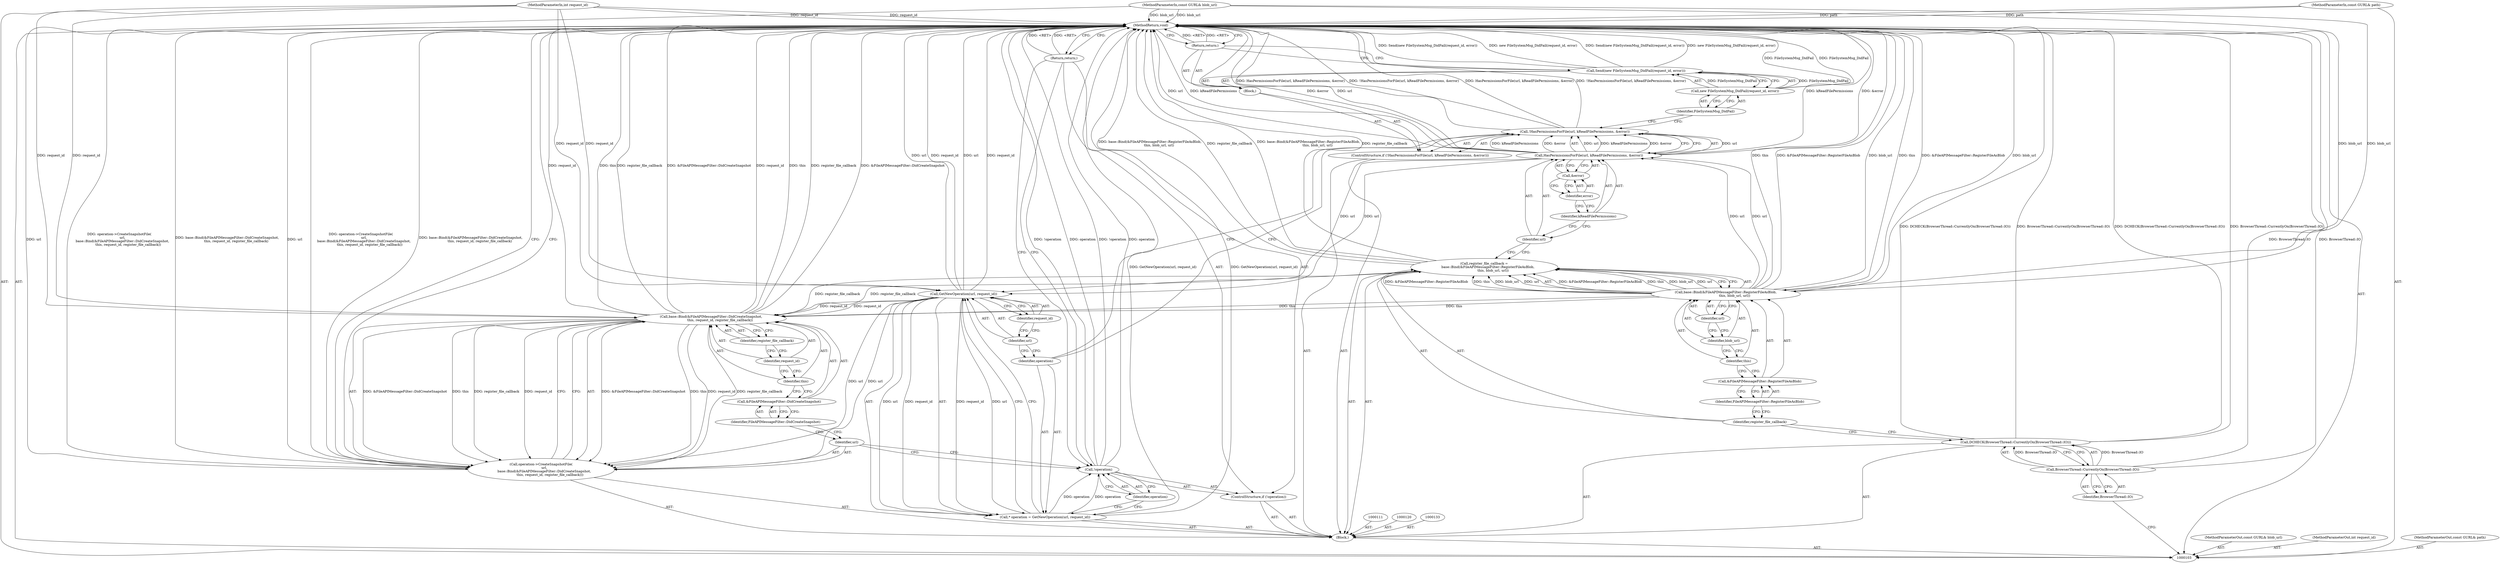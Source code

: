 digraph "0_Chrome_d123966ec156cd2f92fdada36be39694641b479e" {
"1000151" [label="(MethodReturn,void)"];
"1000121" [label="(ControlStructure,if (!HasPermissionsForFile(url, kReadFilePermissions, &error)))"];
"1000124" [label="(Identifier,url)"];
"1000125" [label="(Identifier,kReadFilePermissions)"];
"1000126" [label="(Call,&error)"];
"1000127" [label="(Identifier,error)"];
"1000122" [label="(Call,!HasPermissionsForFile(url, kReadFilePermissions, &error))"];
"1000128" [label="(Block,)"];
"1000123" [label="(Call,HasPermissionsForFile(url, kReadFilePermissions, &error))"];
"1000131" [label="(Identifier,FileSystemMsg_DidFail)"];
"1000129" [label="(Call,Send(new FileSystemMsg_DidFail(request_id, error)))"];
"1000130" [label="(Call,new FileSystemMsg_DidFail(request_id, error))"];
"1000132" [label="(Return,return;)"];
"1000134" [label="(Call,* operation = GetNewOperation(url, request_id))"];
"1000135" [label="(Identifier,operation)"];
"1000136" [label="(Call,GetNewOperation(url, request_id))"];
"1000137" [label="(Identifier,url)"];
"1000138" [label="(Identifier,request_id)"];
"1000139" [label="(ControlStructure,if (!operation))"];
"1000140" [label="(Call,!operation)"];
"1000141" [label="(Identifier,operation)"];
"1000105" [label="(MethodParameterIn,const GURL& blob_url)"];
"1000213" [label="(MethodParameterOut,const GURL& blob_url)"];
"1000104" [label="(MethodParameterIn,int request_id)"];
"1000212" [label="(MethodParameterOut,int request_id)"];
"1000106" [label="(MethodParameterIn,const GURL& path)"];
"1000214" [label="(MethodParameterOut,const GURL& path)"];
"1000107" [label="(Block,)"];
"1000142" [label="(Return,return;)"];
"1000143" [label="(Call,operation->CreateSnapshotFile(\n      url,\n      base::Bind(&FileAPIMessageFilter::DidCreateSnapshot,\n                 this, request_id, register_file_callback)))"];
"1000144" [label="(Identifier,url)"];
"1000146" [label="(Call,&FileAPIMessageFilter::DidCreateSnapshot)"];
"1000147" [label="(Identifier,FileAPIMessageFilter::DidCreateSnapshot)"];
"1000145" [label="(Call,base::Bind(&FileAPIMessageFilter::DidCreateSnapshot,\n                 this, request_id, register_file_callback))"];
"1000148" [label="(Identifier,this)"];
"1000149" [label="(Identifier,request_id)"];
"1000150" [label="(Identifier,register_file_callback)"];
"1000108" [label="(Call,DCHECK(BrowserThread::CurrentlyOn(BrowserThread::IO)))"];
"1000110" [label="(Identifier,BrowserThread::IO)"];
"1000109" [label="(Call,BrowserThread::CurrentlyOn(BrowserThread::IO))"];
"1000112" [label="(Call,register_file_callback =\n       base::Bind(&FileAPIMessageFilter::RegisterFileAsBlob,\n                 this, blob_url, url))"];
"1000113" [label="(Identifier,register_file_callback)"];
"1000115" [label="(Call,&FileAPIMessageFilter::RegisterFileAsBlob)"];
"1000116" [label="(Identifier,FileAPIMessageFilter::RegisterFileAsBlob)"];
"1000114" [label="(Call,base::Bind(&FileAPIMessageFilter::RegisterFileAsBlob,\n                 this, blob_url, url))"];
"1000117" [label="(Identifier,this)"];
"1000118" [label="(Identifier,blob_url)"];
"1000119" [label="(Identifier,url)"];
"1000151" -> "1000103"  [label="AST: "];
"1000151" -> "1000132"  [label="CFG: "];
"1000151" -> "1000142"  [label="CFG: "];
"1000151" -> "1000143"  [label="CFG: "];
"1000142" -> "1000151"  [label="DDG: <RET>"];
"1000132" -> "1000151"  [label="DDG: <RET>"];
"1000114" -> "1000151"  [label="DDG: this"];
"1000114" -> "1000151"  [label="DDG: &FileAPIMessageFilter::RegisterFileAsBlob"];
"1000114" -> "1000151"  [label="DDG: blob_url"];
"1000123" -> "1000151"  [label="DDG: kReadFilePermissions"];
"1000123" -> "1000151"  [label="DDG: &error"];
"1000123" -> "1000151"  [label="DDG: url"];
"1000108" -> "1000151"  [label="DDG: DCHECK(BrowserThread::CurrentlyOn(BrowserThread::IO))"];
"1000108" -> "1000151"  [label="DDG: BrowserThread::CurrentlyOn(BrowserThread::IO)"];
"1000104" -> "1000151"  [label="DDG: request_id"];
"1000105" -> "1000151"  [label="DDG: blob_url"];
"1000112" -> "1000151"  [label="DDG: base::Bind(&FileAPIMessageFilter::RegisterFileAsBlob,\n                 this, blob_url, url)"];
"1000112" -> "1000151"  [label="DDG: register_file_callback"];
"1000140" -> "1000151"  [label="DDG: !operation"];
"1000140" -> "1000151"  [label="DDG: operation"];
"1000145" -> "1000151"  [label="DDG: register_file_callback"];
"1000145" -> "1000151"  [label="DDG: &FileAPIMessageFilter::DidCreateSnapshot"];
"1000145" -> "1000151"  [label="DDG: request_id"];
"1000145" -> "1000151"  [label="DDG: this"];
"1000136" -> "1000151"  [label="DDG: request_id"];
"1000136" -> "1000151"  [label="DDG: url"];
"1000129" -> "1000151"  [label="DDG: new FileSystemMsg_DidFail(request_id, error)"];
"1000129" -> "1000151"  [label="DDG: Send(new FileSystemMsg_DidFail(request_id, error))"];
"1000122" -> "1000151"  [label="DDG: HasPermissionsForFile(url, kReadFilePermissions, &error)"];
"1000122" -> "1000151"  [label="DDG: !HasPermissionsForFile(url, kReadFilePermissions, &error)"];
"1000143" -> "1000151"  [label="DDG: url"];
"1000143" -> "1000151"  [label="DDG: operation->CreateSnapshotFile(\n      url,\n      base::Bind(&FileAPIMessageFilter::DidCreateSnapshot,\n                 this, request_id, register_file_callback))"];
"1000143" -> "1000151"  [label="DDG: base::Bind(&FileAPIMessageFilter::DidCreateSnapshot,\n                 this, request_id, register_file_callback)"];
"1000109" -> "1000151"  [label="DDG: BrowserThread::IO"];
"1000134" -> "1000151"  [label="DDG: GetNewOperation(url, request_id)"];
"1000106" -> "1000151"  [label="DDG: path"];
"1000130" -> "1000151"  [label="DDG: FileSystemMsg_DidFail"];
"1000121" -> "1000107"  [label="AST: "];
"1000122" -> "1000121"  [label="AST: "];
"1000128" -> "1000121"  [label="AST: "];
"1000124" -> "1000123"  [label="AST: "];
"1000124" -> "1000112"  [label="CFG: "];
"1000125" -> "1000124"  [label="CFG: "];
"1000125" -> "1000123"  [label="AST: "];
"1000125" -> "1000124"  [label="CFG: "];
"1000127" -> "1000125"  [label="CFG: "];
"1000126" -> "1000123"  [label="AST: "];
"1000126" -> "1000127"  [label="CFG: "];
"1000127" -> "1000126"  [label="AST: "];
"1000123" -> "1000126"  [label="CFG: "];
"1000127" -> "1000126"  [label="AST: "];
"1000127" -> "1000125"  [label="CFG: "];
"1000126" -> "1000127"  [label="CFG: "];
"1000122" -> "1000121"  [label="AST: "];
"1000122" -> "1000123"  [label="CFG: "];
"1000123" -> "1000122"  [label="AST: "];
"1000131" -> "1000122"  [label="CFG: "];
"1000135" -> "1000122"  [label="CFG: "];
"1000122" -> "1000151"  [label="DDG: HasPermissionsForFile(url, kReadFilePermissions, &error)"];
"1000122" -> "1000151"  [label="DDG: !HasPermissionsForFile(url, kReadFilePermissions, &error)"];
"1000123" -> "1000122"  [label="DDG: url"];
"1000123" -> "1000122"  [label="DDG: kReadFilePermissions"];
"1000123" -> "1000122"  [label="DDG: &error"];
"1000128" -> "1000121"  [label="AST: "];
"1000129" -> "1000128"  [label="AST: "];
"1000132" -> "1000128"  [label="AST: "];
"1000123" -> "1000122"  [label="AST: "];
"1000123" -> "1000126"  [label="CFG: "];
"1000124" -> "1000123"  [label="AST: "];
"1000125" -> "1000123"  [label="AST: "];
"1000126" -> "1000123"  [label="AST: "];
"1000122" -> "1000123"  [label="CFG: "];
"1000123" -> "1000151"  [label="DDG: kReadFilePermissions"];
"1000123" -> "1000151"  [label="DDG: &error"];
"1000123" -> "1000151"  [label="DDG: url"];
"1000123" -> "1000122"  [label="DDG: url"];
"1000123" -> "1000122"  [label="DDG: kReadFilePermissions"];
"1000123" -> "1000122"  [label="DDG: &error"];
"1000114" -> "1000123"  [label="DDG: url"];
"1000123" -> "1000136"  [label="DDG: url"];
"1000131" -> "1000130"  [label="AST: "];
"1000131" -> "1000122"  [label="CFG: "];
"1000130" -> "1000131"  [label="CFG: "];
"1000129" -> "1000128"  [label="AST: "];
"1000129" -> "1000130"  [label="CFG: "];
"1000130" -> "1000129"  [label="AST: "];
"1000132" -> "1000129"  [label="CFG: "];
"1000129" -> "1000151"  [label="DDG: new FileSystemMsg_DidFail(request_id, error)"];
"1000129" -> "1000151"  [label="DDG: Send(new FileSystemMsg_DidFail(request_id, error))"];
"1000130" -> "1000129"  [label="DDG: FileSystemMsg_DidFail"];
"1000130" -> "1000129"  [label="AST: "];
"1000130" -> "1000131"  [label="CFG: "];
"1000131" -> "1000130"  [label="AST: "];
"1000129" -> "1000130"  [label="CFG: "];
"1000130" -> "1000151"  [label="DDG: FileSystemMsg_DidFail"];
"1000130" -> "1000129"  [label="DDG: FileSystemMsg_DidFail"];
"1000132" -> "1000128"  [label="AST: "];
"1000132" -> "1000129"  [label="CFG: "];
"1000151" -> "1000132"  [label="CFG: "];
"1000132" -> "1000151"  [label="DDG: <RET>"];
"1000134" -> "1000107"  [label="AST: "];
"1000134" -> "1000136"  [label="CFG: "];
"1000135" -> "1000134"  [label="AST: "];
"1000136" -> "1000134"  [label="AST: "];
"1000141" -> "1000134"  [label="CFG: "];
"1000134" -> "1000151"  [label="DDG: GetNewOperation(url, request_id)"];
"1000136" -> "1000134"  [label="DDG: url"];
"1000136" -> "1000134"  [label="DDG: request_id"];
"1000134" -> "1000140"  [label="DDG: operation"];
"1000135" -> "1000134"  [label="AST: "];
"1000135" -> "1000122"  [label="CFG: "];
"1000137" -> "1000135"  [label="CFG: "];
"1000136" -> "1000134"  [label="AST: "];
"1000136" -> "1000138"  [label="CFG: "];
"1000137" -> "1000136"  [label="AST: "];
"1000138" -> "1000136"  [label="AST: "];
"1000134" -> "1000136"  [label="CFG: "];
"1000136" -> "1000151"  [label="DDG: request_id"];
"1000136" -> "1000151"  [label="DDG: url"];
"1000136" -> "1000134"  [label="DDG: url"];
"1000136" -> "1000134"  [label="DDG: request_id"];
"1000123" -> "1000136"  [label="DDG: url"];
"1000104" -> "1000136"  [label="DDG: request_id"];
"1000136" -> "1000143"  [label="DDG: url"];
"1000136" -> "1000145"  [label="DDG: request_id"];
"1000137" -> "1000136"  [label="AST: "];
"1000137" -> "1000135"  [label="CFG: "];
"1000138" -> "1000137"  [label="CFG: "];
"1000138" -> "1000136"  [label="AST: "];
"1000138" -> "1000137"  [label="CFG: "];
"1000136" -> "1000138"  [label="CFG: "];
"1000139" -> "1000107"  [label="AST: "];
"1000140" -> "1000139"  [label="AST: "];
"1000142" -> "1000139"  [label="AST: "];
"1000140" -> "1000139"  [label="AST: "];
"1000140" -> "1000141"  [label="CFG: "];
"1000141" -> "1000140"  [label="AST: "];
"1000142" -> "1000140"  [label="CFG: "];
"1000144" -> "1000140"  [label="CFG: "];
"1000140" -> "1000151"  [label="DDG: !operation"];
"1000140" -> "1000151"  [label="DDG: operation"];
"1000134" -> "1000140"  [label="DDG: operation"];
"1000141" -> "1000140"  [label="AST: "];
"1000141" -> "1000134"  [label="CFG: "];
"1000140" -> "1000141"  [label="CFG: "];
"1000105" -> "1000103"  [label="AST: "];
"1000105" -> "1000151"  [label="DDG: blob_url"];
"1000105" -> "1000114"  [label="DDG: blob_url"];
"1000213" -> "1000103"  [label="AST: "];
"1000104" -> "1000103"  [label="AST: "];
"1000104" -> "1000151"  [label="DDG: request_id"];
"1000104" -> "1000136"  [label="DDG: request_id"];
"1000104" -> "1000145"  [label="DDG: request_id"];
"1000212" -> "1000103"  [label="AST: "];
"1000106" -> "1000103"  [label="AST: "];
"1000106" -> "1000151"  [label="DDG: path"];
"1000214" -> "1000103"  [label="AST: "];
"1000107" -> "1000103"  [label="AST: "];
"1000108" -> "1000107"  [label="AST: "];
"1000111" -> "1000107"  [label="AST: "];
"1000112" -> "1000107"  [label="AST: "];
"1000120" -> "1000107"  [label="AST: "];
"1000121" -> "1000107"  [label="AST: "];
"1000133" -> "1000107"  [label="AST: "];
"1000134" -> "1000107"  [label="AST: "];
"1000139" -> "1000107"  [label="AST: "];
"1000143" -> "1000107"  [label="AST: "];
"1000142" -> "1000139"  [label="AST: "];
"1000142" -> "1000140"  [label="CFG: "];
"1000151" -> "1000142"  [label="CFG: "];
"1000142" -> "1000151"  [label="DDG: <RET>"];
"1000143" -> "1000107"  [label="AST: "];
"1000143" -> "1000145"  [label="CFG: "];
"1000144" -> "1000143"  [label="AST: "];
"1000145" -> "1000143"  [label="AST: "];
"1000151" -> "1000143"  [label="CFG: "];
"1000143" -> "1000151"  [label="DDG: url"];
"1000143" -> "1000151"  [label="DDG: operation->CreateSnapshotFile(\n      url,\n      base::Bind(&FileAPIMessageFilter::DidCreateSnapshot,\n                 this, request_id, register_file_callback))"];
"1000143" -> "1000151"  [label="DDG: base::Bind(&FileAPIMessageFilter::DidCreateSnapshot,\n                 this, request_id, register_file_callback)"];
"1000136" -> "1000143"  [label="DDG: url"];
"1000145" -> "1000143"  [label="DDG: &FileAPIMessageFilter::DidCreateSnapshot"];
"1000145" -> "1000143"  [label="DDG: this"];
"1000145" -> "1000143"  [label="DDG: request_id"];
"1000145" -> "1000143"  [label="DDG: register_file_callback"];
"1000144" -> "1000143"  [label="AST: "];
"1000144" -> "1000140"  [label="CFG: "];
"1000147" -> "1000144"  [label="CFG: "];
"1000146" -> "1000145"  [label="AST: "];
"1000146" -> "1000147"  [label="CFG: "];
"1000147" -> "1000146"  [label="AST: "];
"1000148" -> "1000146"  [label="CFG: "];
"1000147" -> "1000146"  [label="AST: "];
"1000147" -> "1000144"  [label="CFG: "];
"1000146" -> "1000147"  [label="CFG: "];
"1000145" -> "1000143"  [label="AST: "];
"1000145" -> "1000150"  [label="CFG: "];
"1000146" -> "1000145"  [label="AST: "];
"1000148" -> "1000145"  [label="AST: "];
"1000149" -> "1000145"  [label="AST: "];
"1000150" -> "1000145"  [label="AST: "];
"1000143" -> "1000145"  [label="CFG: "];
"1000145" -> "1000151"  [label="DDG: register_file_callback"];
"1000145" -> "1000151"  [label="DDG: &FileAPIMessageFilter::DidCreateSnapshot"];
"1000145" -> "1000151"  [label="DDG: request_id"];
"1000145" -> "1000151"  [label="DDG: this"];
"1000145" -> "1000143"  [label="DDG: &FileAPIMessageFilter::DidCreateSnapshot"];
"1000145" -> "1000143"  [label="DDG: this"];
"1000145" -> "1000143"  [label="DDG: request_id"];
"1000145" -> "1000143"  [label="DDG: register_file_callback"];
"1000114" -> "1000145"  [label="DDG: this"];
"1000136" -> "1000145"  [label="DDG: request_id"];
"1000104" -> "1000145"  [label="DDG: request_id"];
"1000112" -> "1000145"  [label="DDG: register_file_callback"];
"1000148" -> "1000145"  [label="AST: "];
"1000148" -> "1000146"  [label="CFG: "];
"1000149" -> "1000148"  [label="CFG: "];
"1000149" -> "1000145"  [label="AST: "];
"1000149" -> "1000148"  [label="CFG: "];
"1000150" -> "1000149"  [label="CFG: "];
"1000150" -> "1000145"  [label="AST: "];
"1000150" -> "1000149"  [label="CFG: "];
"1000145" -> "1000150"  [label="CFG: "];
"1000108" -> "1000107"  [label="AST: "];
"1000108" -> "1000109"  [label="CFG: "];
"1000109" -> "1000108"  [label="AST: "];
"1000113" -> "1000108"  [label="CFG: "];
"1000108" -> "1000151"  [label="DDG: DCHECK(BrowserThread::CurrentlyOn(BrowserThread::IO))"];
"1000108" -> "1000151"  [label="DDG: BrowserThread::CurrentlyOn(BrowserThread::IO)"];
"1000109" -> "1000108"  [label="DDG: BrowserThread::IO"];
"1000110" -> "1000109"  [label="AST: "];
"1000110" -> "1000103"  [label="CFG: "];
"1000109" -> "1000110"  [label="CFG: "];
"1000109" -> "1000108"  [label="AST: "];
"1000109" -> "1000110"  [label="CFG: "];
"1000110" -> "1000109"  [label="AST: "];
"1000108" -> "1000109"  [label="CFG: "];
"1000109" -> "1000151"  [label="DDG: BrowserThread::IO"];
"1000109" -> "1000108"  [label="DDG: BrowserThread::IO"];
"1000112" -> "1000107"  [label="AST: "];
"1000112" -> "1000114"  [label="CFG: "];
"1000113" -> "1000112"  [label="AST: "];
"1000114" -> "1000112"  [label="AST: "];
"1000124" -> "1000112"  [label="CFG: "];
"1000112" -> "1000151"  [label="DDG: base::Bind(&FileAPIMessageFilter::RegisterFileAsBlob,\n                 this, blob_url, url)"];
"1000112" -> "1000151"  [label="DDG: register_file_callback"];
"1000114" -> "1000112"  [label="DDG: &FileAPIMessageFilter::RegisterFileAsBlob"];
"1000114" -> "1000112"  [label="DDG: this"];
"1000114" -> "1000112"  [label="DDG: blob_url"];
"1000114" -> "1000112"  [label="DDG: url"];
"1000112" -> "1000145"  [label="DDG: register_file_callback"];
"1000113" -> "1000112"  [label="AST: "];
"1000113" -> "1000108"  [label="CFG: "];
"1000116" -> "1000113"  [label="CFG: "];
"1000115" -> "1000114"  [label="AST: "];
"1000115" -> "1000116"  [label="CFG: "];
"1000116" -> "1000115"  [label="AST: "];
"1000117" -> "1000115"  [label="CFG: "];
"1000116" -> "1000115"  [label="AST: "];
"1000116" -> "1000113"  [label="CFG: "];
"1000115" -> "1000116"  [label="CFG: "];
"1000114" -> "1000112"  [label="AST: "];
"1000114" -> "1000119"  [label="CFG: "];
"1000115" -> "1000114"  [label="AST: "];
"1000117" -> "1000114"  [label="AST: "];
"1000118" -> "1000114"  [label="AST: "];
"1000119" -> "1000114"  [label="AST: "];
"1000112" -> "1000114"  [label="CFG: "];
"1000114" -> "1000151"  [label="DDG: this"];
"1000114" -> "1000151"  [label="DDG: &FileAPIMessageFilter::RegisterFileAsBlob"];
"1000114" -> "1000151"  [label="DDG: blob_url"];
"1000114" -> "1000112"  [label="DDG: &FileAPIMessageFilter::RegisterFileAsBlob"];
"1000114" -> "1000112"  [label="DDG: this"];
"1000114" -> "1000112"  [label="DDG: blob_url"];
"1000114" -> "1000112"  [label="DDG: url"];
"1000105" -> "1000114"  [label="DDG: blob_url"];
"1000114" -> "1000123"  [label="DDG: url"];
"1000114" -> "1000145"  [label="DDG: this"];
"1000117" -> "1000114"  [label="AST: "];
"1000117" -> "1000115"  [label="CFG: "];
"1000118" -> "1000117"  [label="CFG: "];
"1000118" -> "1000114"  [label="AST: "];
"1000118" -> "1000117"  [label="CFG: "];
"1000119" -> "1000118"  [label="CFG: "];
"1000119" -> "1000114"  [label="AST: "];
"1000119" -> "1000118"  [label="CFG: "];
"1000114" -> "1000119"  [label="CFG: "];
}

